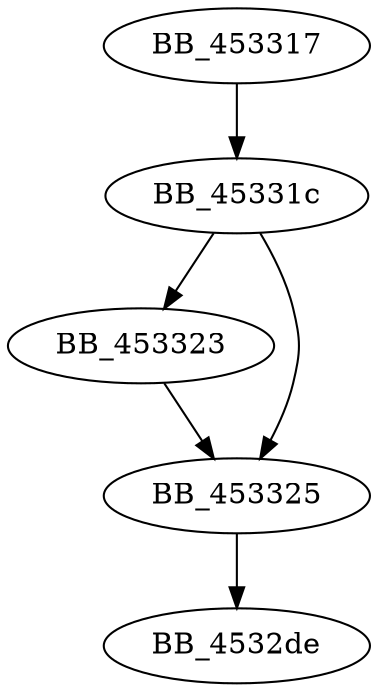 DiGraph sub_453317{
BB_453317->BB_45331c
BB_45331c->BB_453323
BB_45331c->BB_453325
BB_453323->BB_453325
BB_453325->BB_4532de
}
